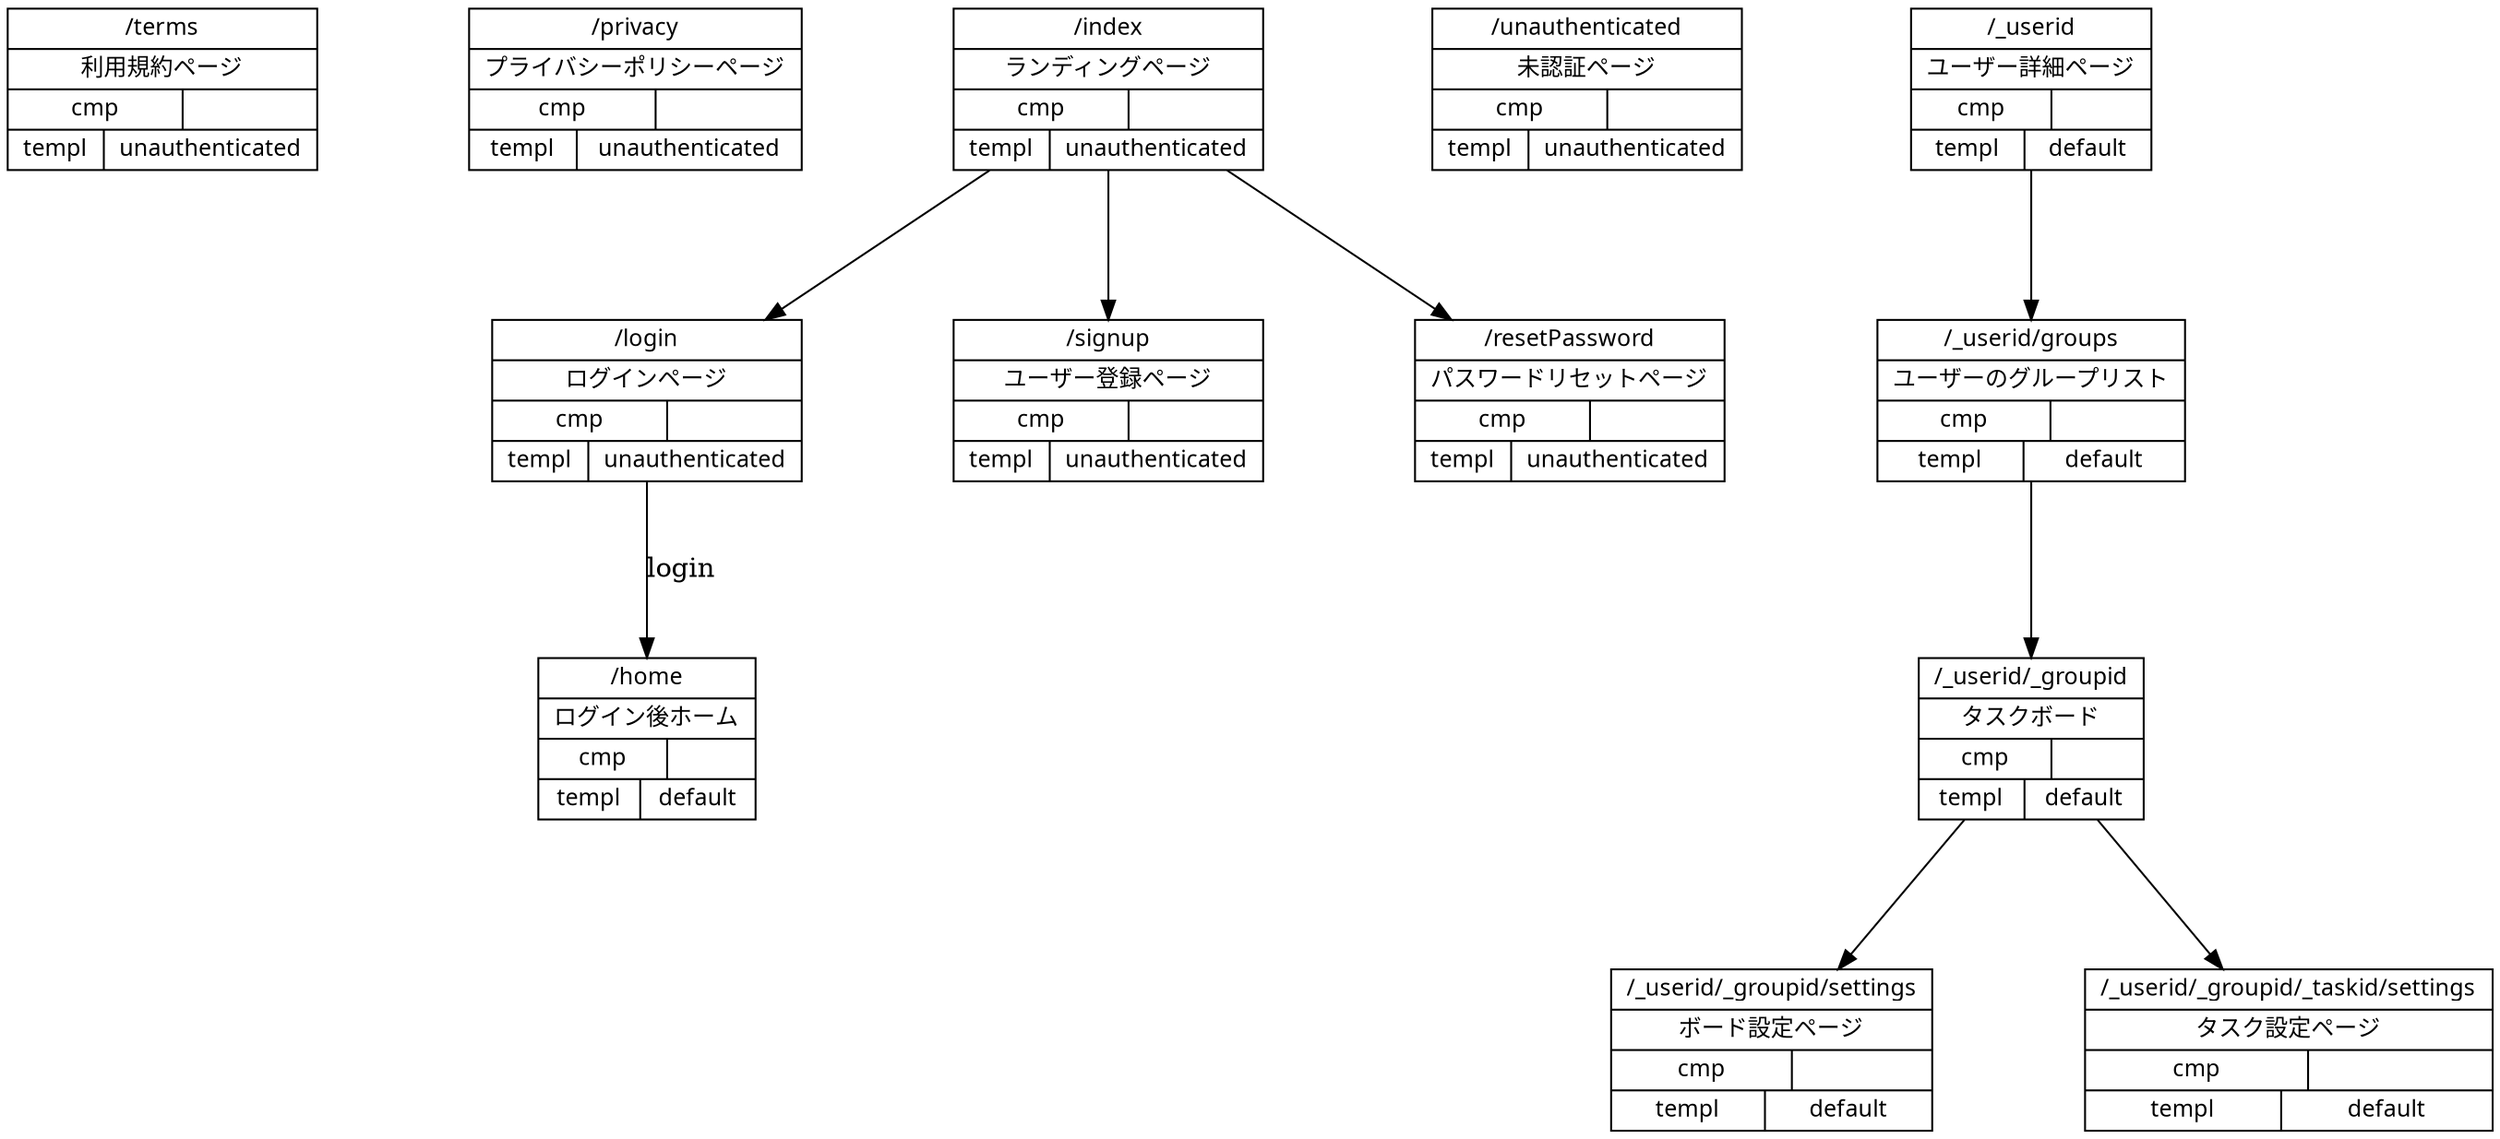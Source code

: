 digraph graph_name {
  graph [
    charset = "UTF-8",
    bgcolor = "#FFFFFF",
    rankdir = TB,
    nodesep = 1.1,
    ranksep = 1.05
  ];

  node [
    shape = record,
    fontname = "Migu 1M",
    fontsize = 12,
  ];

  // node define
  // common page
  terms [label = "{/terms|利用規約ページ|{cmp|{}}|{templ|unauthenticated}}"];
  privacy [label = "{/privacy|プライバシーポリシーページ|{cmp|{}}|{templ|unauthenticated}}"];


  // before log in
  index [label = "{/index|ランディングページ|{cmp|{}}|{templ|unauthenticated}}"];
  unauthenticated [label = "{/unauthenticated|未認証ページ|{cmp|{}}|{templ|unauthenticated}}"];
  login [label = "{/login|ログインページ|{cmp|{}}|{templ|unauthenticated}}"];
  signup [label = "{/signup|ユーザー登録ページ|{cmp|{}}|{templ|unauthenticated}}"];
  resetPassword [label = "{/resetPassword|パスワードリセットページ|{cmp|{}}|{templ|unauthenticated}}"];

  // after logged in
  home [label = "{/home|ログイン後ホーム|{cmp|{}}|{templ|default}}"];
  user [label = "{/_userid|ユーザー詳細ページ|{cmp|{}}|{templ|default}}"];
  groups [label = "{/_userid/groups|ユーザーのグループリスト|{cmp|{}}|{templ|default}}"];
  tasks [label = "{/_userid/_groupid|タスクボード|{cmp|{}}|{templ|default}}"];
  group_setting [label = "{/_userid/_groupid/settings|ボード設定ページ|{cmp|{}}|{templ|default}}"];
  task_setting [label = "{/_userid/_groupid/_taskid/settings|タスク設定ページ|{cmp|{}}|{templ|default}}"];

  // edge define
  // before log in
  index -> login [ label = "", weight = 1.0];
  index -> signup [ label = "", weight = 1.0];
  index -> resetPassword [ label = "", weight = 1.0];

  // after logged in
  login -> home [ label = "login", weight = 1.0];
  // home -> user [ label = "", weight = 1.0];
  user -> groups [ label = "", weight = 1.0];
  groups -> tasks [ label = "", weight = 1.0];
  tasks -> group_setting [ label = "", weight = 1.0];
  tasks -> task_setting [ label = "", weight = 1.0];
}